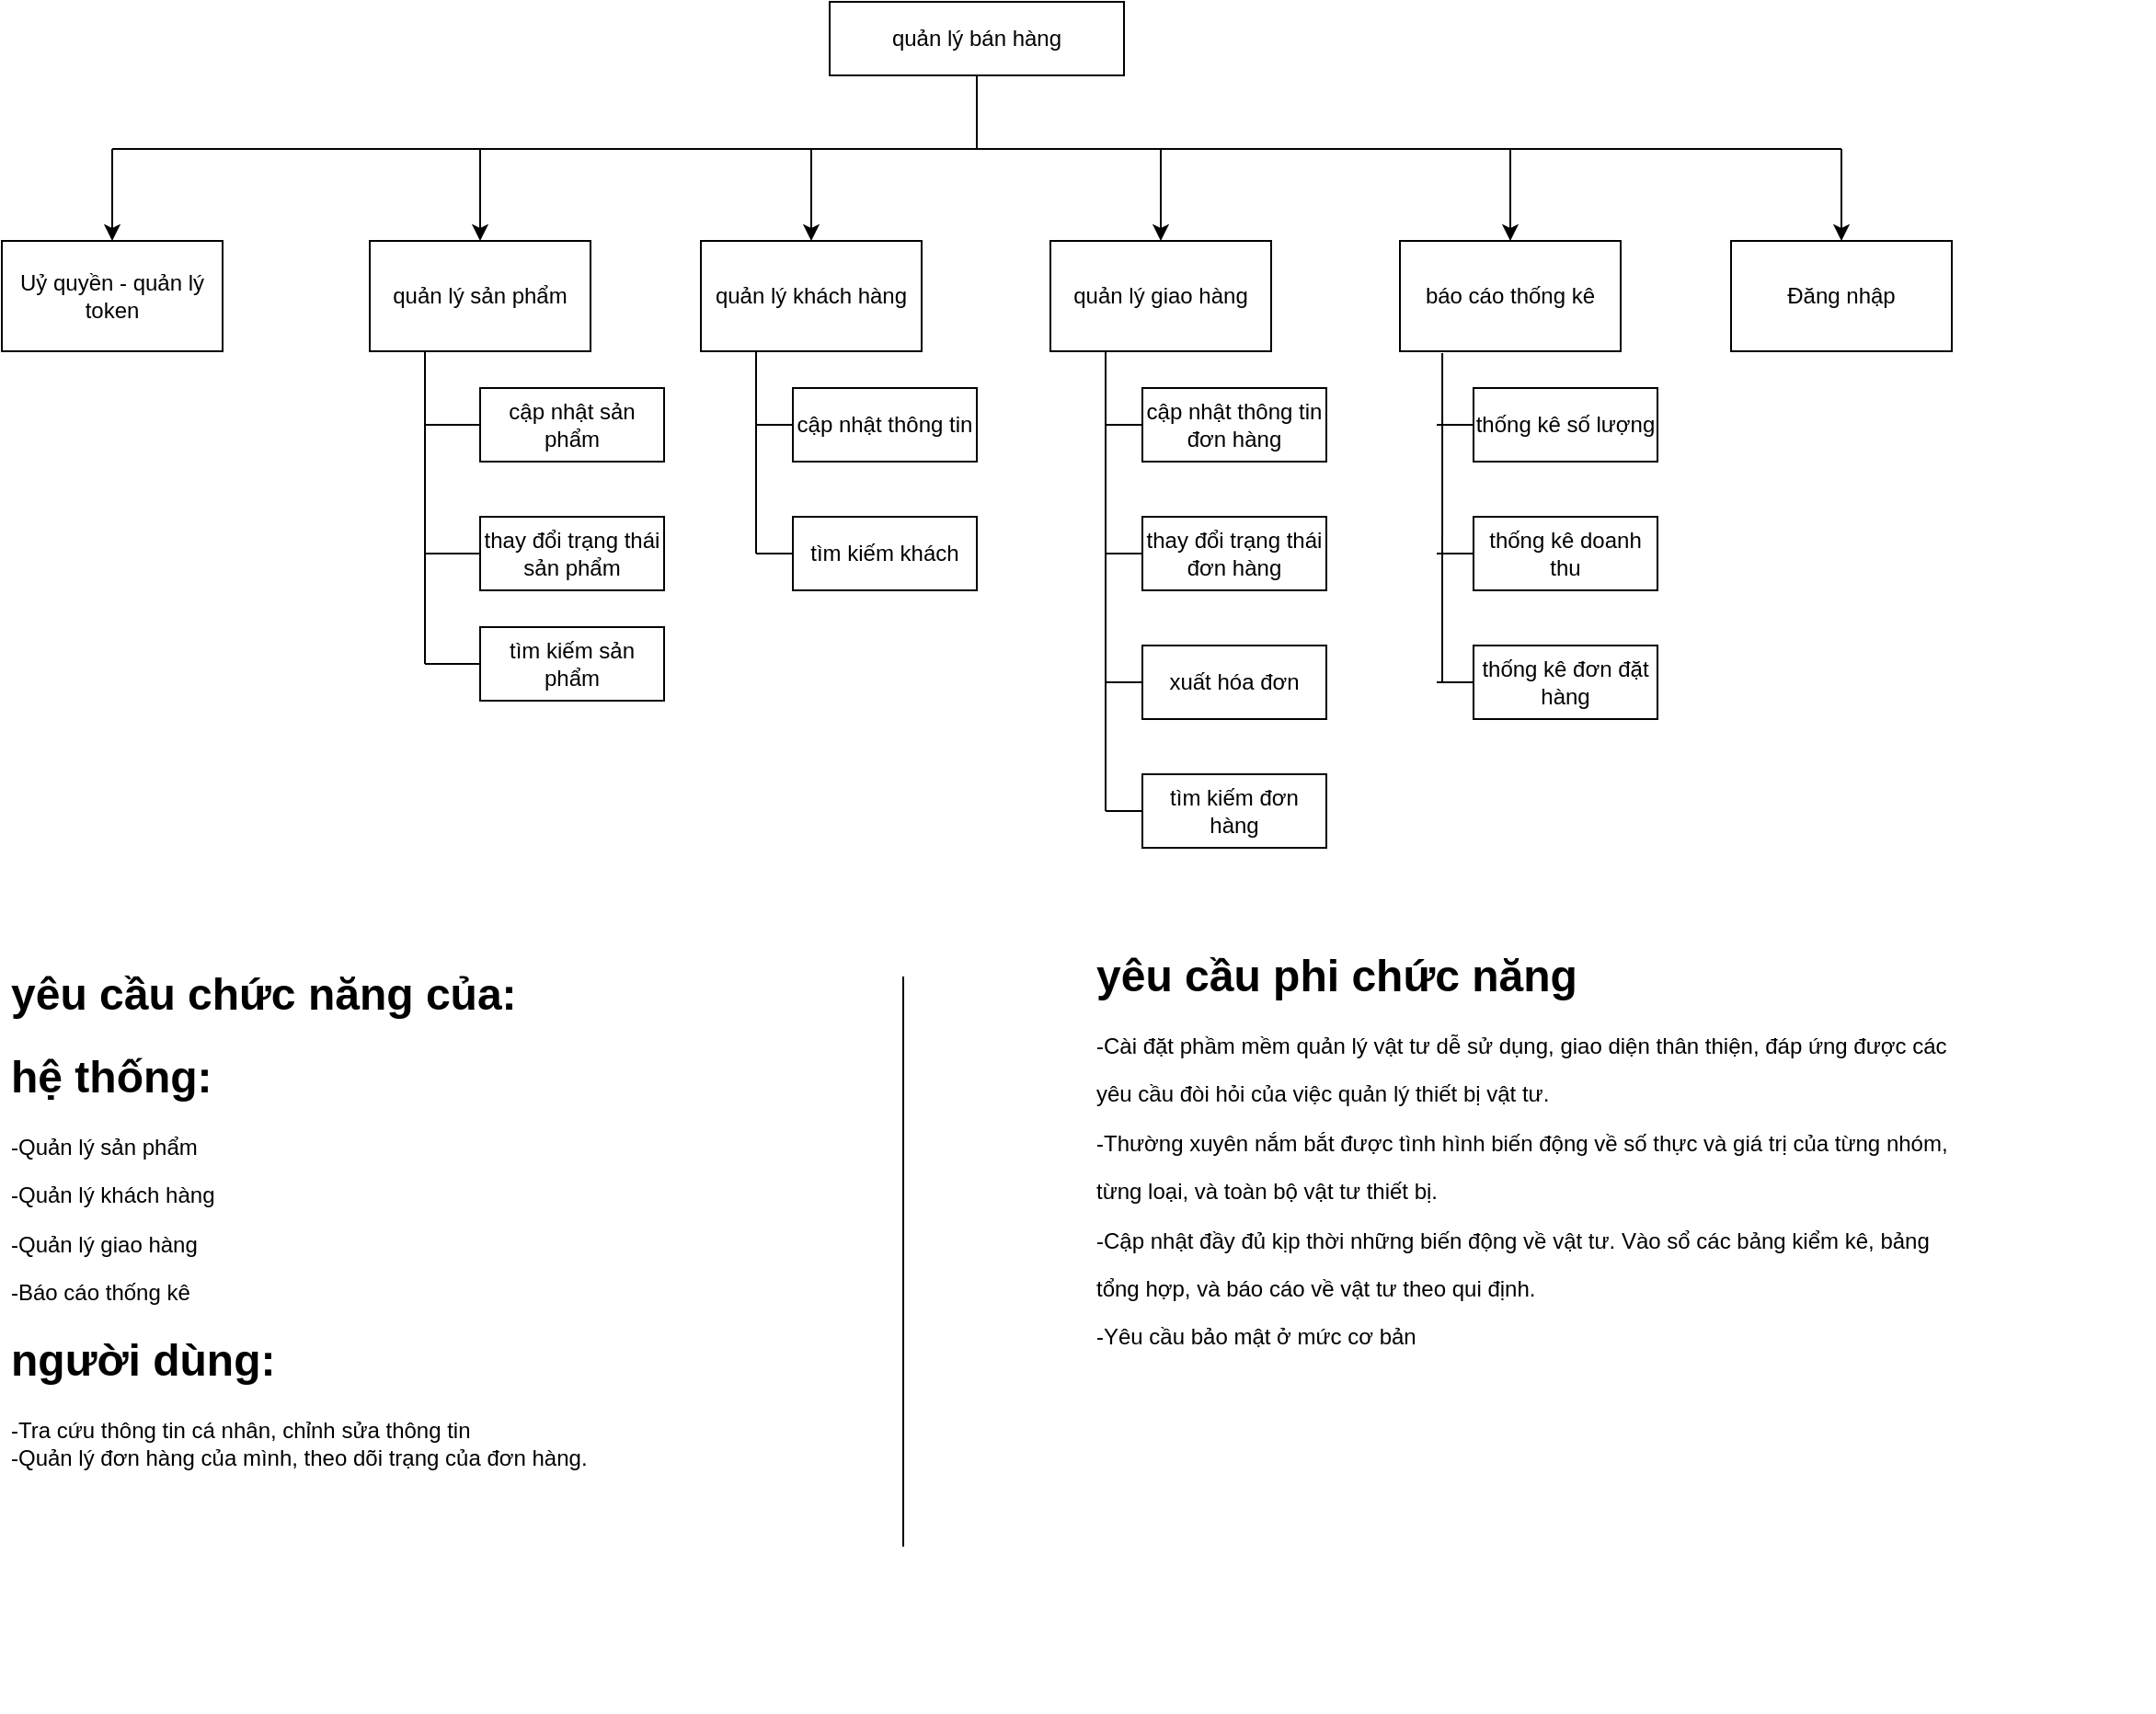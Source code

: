 <mxfile version="13.7.7" type="github" pages="2">
  <diagram id="61rkjz9Lp1AConV59vIG" name="Page-1">
    <mxGraphModel dx="1629" dy="494" grid="1" gridSize="10" guides="1" tooltips="1" connect="1" arrows="1" fold="1" page="1" pageScale="1" pageWidth="827" pageHeight="1169" math="0" shadow="0">
      <root>
        <mxCell id="0" />
        <mxCell id="1" parent="0" />
        <mxCell id="kTmqHJCevsjbYoyHa1JA-1" value="quản lý bán hàng" style="rounded=0;whiteSpace=wrap;html=1;" parent="1" vertex="1">
          <mxGeometry x="360" y="80" width="160" height="40" as="geometry" />
        </mxCell>
        <mxCell id="kTmqHJCevsjbYoyHa1JA-2" style="edgeStyle=orthogonalEdgeStyle;rounded=0;orthogonalLoop=1;jettySize=auto;html=1;exitX=0.5;exitY=1;exitDx=0;exitDy=0;" parent="1" source="kTmqHJCevsjbYoyHa1JA-1" target="kTmqHJCevsjbYoyHa1JA-1" edge="1">
          <mxGeometry relative="1" as="geometry" />
        </mxCell>
        <mxCell id="kTmqHJCevsjbYoyHa1JA-3" value="quản lý sản phẩm" style="rounded=0;whiteSpace=wrap;html=1;" parent="1" vertex="1">
          <mxGeometry x="110" y="210" width="120" height="60" as="geometry" />
        </mxCell>
        <mxCell id="kTmqHJCevsjbYoyHa1JA-4" value="quản lý khách hàng" style="rounded=0;whiteSpace=wrap;html=1;" parent="1" vertex="1">
          <mxGeometry x="290" y="210" width="120" height="60" as="geometry" />
        </mxCell>
        <mxCell id="kTmqHJCevsjbYoyHa1JA-5" value="quản lý giao hàng" style="rounded=0;whiteSpace=wrap;html=1;" parent="1" vertex="1">
          <mxGeometry x="480" y="210" width="120" height="60" as="geometry" />
        </mxCell>
        <mxCell id="kTmqHJCevsjbYoyHa1JA-6" value="báo cáo thống kê" style="rounded=0;whiteSpace=wrap;html=1;" parent="1" vertex="1">
          <mxGeometry x="670" y="210" width="120" height="60" as="geometry" />
        </mxCell>
        <mxCell id="kTmqHJCevsjbYoyHa1JA-7" value="" style="endArrow=none;html=1;" parent="1" edge="1">
          <mxGeometry width="50" height="50" relative="1" as="geometry">
            <mxPoint x="-30" y="160" as="sourcePoint" />
            <mxPoint x="910" y="160" as="targetPoint" />
          </mxGeometry>
        </mxCell>
        <mxCell id="kTmqHJCevsjbYoyHa1JA-9" value="" style="endArrow=classic;html=1;entryX=0.5;entryY=0;entryDx=0;entryDy=0;" parent="1" target="kTmqHJCevsjbYoyHa1JA-3" edge="1">
          <mxGeometry width="50" height="50" relative="1" as="geometry">
            <mxPoint x="170" y="160" as="sourcePoint" />
            <mxPoint x="440" y="390" as="targetPoint" />
          </mxGeometry>
        </mxCell>
        <mxCell id="kTmqHJCevsjbYoyHa1JA-10" value="" style="endArrow=classic;html=1;entryX=0.5;entryY=0;entryDx=0;entryDy=0;" parent="1" target="kTmqHJCevsjbYoyHa1JA-4" edge="1">
          <mxGeometry width="50" height="50" relative="1" as="geometry">
            <mxPoint x="350" y="160" as="sourcePoint" />
            <mxPoint x="440" y="390" as="targetPoint" />
          </mxGeometry>
        </mxCell>
        <mxCell id="kTmqHJCevsjbYoyHa1JA-11" value="" style="endArrow=classic;html=1;entryX=0.5;entryY=0;entryDx=0;entryDy=0;" parent="1" target="kTmqHJCevsjbYoyHa1JA-5" edge="1">
          <mxGeometry width="50" height="50" relative="1" as="geometry">
            <mxPoint x="540" y="160" as="sourcePoint" />
            <mxPoint x="550" y="210" as="targetPoint" />
          </mxGeometry>
        </mxCell>
        <mxCell id="kTmqHJCevsjbYoyHa1JA-12" value="" style="endArrow=classic;html=1;entryX=0.5;entryY=0;entryDx=0;entryDy=0;" parent="1" target="kTmqHJCevsjbYoyHa1JA-6" edge="1">
          <mxGeometry width="50" height="50" relative="1" as="geometry">
            <mxPoint x="730" y="160" as="sourcePoint" />
            <mxPoint x="440" y="390" as="targetPoint" />
          </mxGeometry>
        </mxCell>
        <mxCell id="kTmqHJCevsjbYoyHa1JA-13" value="" style="endArrow=none;html=1;" parent="1" edge="1">
          <mxGeometry width="50" height="50" relative="1" as="geometry">
            <mxPoint x="440" y="120" as="sourcePoint" />
            <mxPoint x="440" y="160" as="targetPoint" />
          </mxGeometry>
        </mxCell>
        <mxCell id="kTmqHJCevsjbYoyHa1JA-17" value="cập nhật thông tin" style="rounded=0;whiteSpace=wrap;html=1;" parent="1" vertex="1">
          <mxGeometry x="340" y="290" width="100" height="40" as="geometry" />
        </mxCell>
        <mxCell id="kTmqHJCevsjbYoyHa1JA-18" value="cập nhật sản phẩm" style="rounded=0;whiteSpace=wrap;html=1;" parent="1" vertex="1">
          <mxGeometry x="170" y="290" width="100" height="40" as="geometry" />
        </mxCell>
        <mxCell id="kTmqHJCevsjbYoyHa1JA-22" value="cập nhật thông tin đơn hàng" style="rounded=0;whiteSpace=wrap;html=1;" parent="1" vertex="1">
          <mxGeometry x="530" y="290" width="100" height="40" as="geometry" />
        </mxCell>
        <mxCell id="kTmqHJCevsjbYoyHa1JA-23" value="thay đổi trạng thái đơn hàng" style="rounded=0;whiteSpace=wrap;html=1;" parent="1" vertex="1">
          <mxGeometry x="530" y="360" width="100" height="40" as="geometry" />
        </mxCell>
        <mxCell id="kTmqHJCevsjbYoyHa1JA-26" value="thống kê số lượng" style="rounded=0;whiteSpace=wrap;html=1;" parent="1" vertex="1">
          <mxGeometry x="710" y="290" width="100" height="40" as="geometry" />
        </mxCell>
        <mxCell id="kTmqHJCevsjbYoyHa1JA-27" value="thống kê doanh thu" style="rounded=0;whiteSpace=wrap;html=1;" parent="1" vertex="1">
          <mxGeometry x="710" y="360" width="100" height="40" as="geometry" />
        </mxCell>
        <mxCell id="kTmqHJCevsjbYoyHa1JA-28" value="thống kê đơn đặt hàng" style="rounded=0;whiteSpace=wrap;html=1;" parent="1" vertex="1">
          <mxGeometry x="710" y="430" width="100" height="40" as="geometry" />
        </mxCell>
        <mxCell id="kTmqHJCevsjbYoyHa1JA-30" value="" style="endArrow=none;html=1;exitX=0.25;exitY=1;exitDx=0;exitDy=0;" parent="1" source="kTmqHJCevsjbYoyHa1JA-4" edge="1">
          <mxGeometry width="50" height="50" relative="1" as="geometry">
            <mxPoint x="400" y="430" as="sourcePoint" />
            <mxPoint x="320" y="380" as="targetPoint" />
          </mxGeometry>
        </mxCell>
        <mxCell id="kTmqHJCevsjbYoyHa1JA-31" value="" style="endArrow=none;html=1;exitX=0.25;exitY=1;exitDx=0;exitDy=0;" parent="1" source="kTmqHJCevsjbYoyHa1JA-3" edge="1">
          <mxGeometry width="50" height="50" relative="1" as="geometry">
            <mxPoint x="400" y="430" as="sourcePoint" />
            <mxPoint x="140" y="440" as="targetPoint" />
          </mxGeometry>
        </mxCell>
        <mxCell id="kTmqHJCevsjbYoyHa1JA-32" value="" style="endArrow=none;html=1;exitX=0.25;exitY=1;exitDx=0;exitDy=0;" parent="1" source="kTmqHJCevsjbYoyHa1JA-5" edge="1">
          <mxGeometry width="50" height="50" relative="1" as="geometry">
            <mxPoint x="400" y="430" as="sourcePoint" />
            <mxPoint x="510" y="520" as="targetPoint" />
          </mxGeometry>
        </mxCell>
        <mxCell id="kTmqHJCevsjbYoyHa1JA-34" value="" style="endArrow=none;html=1;entryX=0.192;entryY=1.017;entryDx=0;entryDy=0;entryPerimeter=0;" parent="1" target="kTmqHJCevsjbYoyHa1JA-6" edge="1">
          <mxGeometry width="50" height="50" relative="1" as="geometry">
            <mxPoint x="693" y="450" as="sourcePoint" />
            <mxPoint x="450" y="380" as="targetPoint" />
          </mxGeometry>
        </mxCell>
        <mxCell id="kTmqHJCevsjbYoyHa1JA-35" value="" style="endArrow=none;html=1;exitX=0;exitY=0.5;exitDx=0;exitDy=0;" parent="1" source="kTmqHJCevsjbYoyHa1JA-26" edge="1">
          <mxGeometry width="50" height="50" relative="1" as="geometry">
            <mxPoint x="400" y="400" as="sourcePoint" />
            <mxPoint x="690" y="310" as="targetPoint" />
          </mxGeometry>
        </mxCell>
        <mxCell id="kTmqHJCevsjbYoyHa1JA-37" value="" style="endArrow=none;html=1;exitX=0;exitY=0.5;exitDx=0;exitDy=0;" parent="1" source="kTmqHJCevsjbYoyHa1JA-28" edge="1">
          <mxGeometry width="50" height="50" relative="1" as="geometry">
            <mxPoint x="700" y="550" as="sourcePoint" />
            <mxPoint x="690" y="450" as="targetPoint" />
          </mxGeometry>
        </mxCell>
        <mxCell id="kTmqHJCevsjbYoyHa1JA-38" value="" style="endArrow=none;html=1;exitX=0;exitY=0.5;exitDx=0;exitDy=0;" parent="1" source="kTmqHJCevsjbYoyHa1JA-27" edge="1">
          <mxGeometry width="50" height="50" relative="1" as="geometry">
            <mxPoint x="690" y="580" as="sourcePoint" />
            <mxPoint x="690" y="380" as="targetPoint" />
          </mxGeometry>
        </mxCell>
        <mxCell id="kTmqHJCevsjbYoyHa1JA-41" value="" style="endArrow=none;html=1;entryX=0;entryY=0.5;entryDx=0;entryDy=0;" parent="1" target="kTmqHJCevsjbYoyHa1JA-17" edge="1">
          <mxGeometry width="50" height="50" relative="1" as="geometry">
            <mxPoint x="320" y="310" as="sourcePoint" />
            <mxPoint x="440" y="210" as="targetPoint" />
          </mxGeometry>
        </mxCell>
        <mxCell id="kTmqHJCevsjbYoyHa1JA-45" value="" style="endArrow=none;html=1;" parent="1" edge="1">
          <mxGeometry width="50" height="50" relative="1" as="geometry">
            <mxPoint x="140" y="310" as="sourcePoint" />
            <mxPoint x="170" y="310" as="targetPoint" />
          </mxGeometry>
        </mxCell>
        <mxCell id="kTmqHJCevsjbYoyHa1JA-46" value="" style="endArrow=none;html=1;exitX=0;exitY=0.5;exitDx=0;exitDy=0;" parent="1" source="kTmqHJCevsjbYoyHa1JA-22" edge="1">
          <mxGeometry width="50" height="50" relative="1" as="geometry">
            <mxPoint x="400" y="390" as="sourcePoint" />
            <mxPoint x="510" y="310" as="targetPoint" />
          </mxGeometry>
        </mxCell>
        <mxCell id="kTmqHJCevsjbYoyHa1JA-47" value="" style="endArrow=none;html=1;exitX=0;exitY=0.5;exitDx=0;exitDy=0;" parent="1" source="kTmqHJCevsjbYoyHa1JA-23" edge="1">
          <mxGeometry width="50" height="50" relative="1" as="geometry">
            <mxPoint x="400" y="390" as="sourcePoint" />
            <mxPoint x="510" y="380" as="targetPoint" />
          </mxGeometry>
        </mxCell>
        <mxCell id="phVmAIVQuDpJWwnpsCzK-1" value="xuất hóa đơn" style="rounded=0;whiteSpace=wrap;html=1;" parent="1" vertex="1">
          <mxGeometry x="530" y="430" width="100" height="40" as="geometry" />
        </mxCell>
        <mxCell id="phVmAIVQuDpJWwnpsCzK-2" value="" style="endArrow=none;html=1;exitX=0;exitY=0.5;exitDx=0;exitDy=0;" parent="1" source="phVmAIVQuDpJWwnpsCzK-1" edge="1">
          <mxGeometry width="50" height="50" relative="1" as="geometry">
            <mxPoint x="400" y="460" as="sourcePoint" />
            <mxPoint x="510" y="450" as="targetPoint" />
          </mxGeometry>
        </mxCell>
        <mxCell id="phVmAIVQuDpJWwnpsCzK-3" value="thay đổi trạng thái sản phẩm" style="rounded=0;whiteSpace=wrap;html=1;" parent="1" vertex="1">
          <mxGeometry x="170" y="360" width="100" height="40" as="geometry" />
        </mxCell>
        <mxCell id="phVmAIVQuDpJWwnpsCzK-4" value="" style="endArrow=none;html=1;" parent="1" edge="1">
          <mxGeometry width="50" height="50" relative="1" as="geometry">
            <mxPoint x="140" y="380" as="sourcePoint" />
            <mxPoint x="170" y="380" as="targetPoint" />
          </mxGeometry>
        </mxCell>
        <mxCell id="phVmAIVQuDpJWwnpsCzK-13" value="" style="endArrow=classic;html=1;entryX=0.5;entryY=0;entryDx=0;entryDy=0;" parent="1" target="h8XSTWzfuWWoR5IS9HZE-3" edge="1">
          <mxGeometry width="50" height="50" relative="1" as="geometry">
            <mxPoint x="910" y="160" as="sourcePoint" />
            <mxPoint x="910" y="210" as="targetPoint" />
          </mxGeometry>
        </mxCell>
        <mxCell id="phVmAIVQuDpJWwnpsCzK-17" value="tìm kiếm đơn hàng" style="rounded=0;whiteSpace=wrap;html=1;" parent="1" vertex="1">
          <mxGeometry x="530" y="500" width="100" height="40" as="geometry" />
        </mxCell>
        <mxCell id="phVmAIVQuDpJWwnpsCzK-18" value="" style="endArrow=none;html=1;exitX=0;exitY=0.5;exitDx=0;exitDy=0;" parent="1" source="phVmAIVQuDpJWwnpsCzK-17" edge="1">
          <mxGeometry width="50" height="50" relative="1" as="geometry">
            <mxPoint x="400" y="530" as="sourcePoint" />
            <mxPoint x="510" y="520" as="targetPoint" />
          </mxGeometry>
        </mxCell>
        <mxCell id="phVmAIVQuDpJWwnpsCzK-19" value="tìm kiếm khách" style="rounded=0;whiteSpace=wrap;html=1;" parent="1" vertex="1">
          <mxGeometry x="340" y="360" width="100" height="40" as="geometry" />
        </mxCell>
        <mxCell id="phVmAIVQuDpJWwnpsCzK-20" value="" style="endArrow=none;html=1;exitX=0;exitY=0.5;exitDx=0;exitDy=0;" parent="1" source="phVmAIVQuDpJWwnpsCzK-19" edge="1">
          <mxGeometry width="50" height="50" relative="1" as="geometry">
            <mxPoint x="210" y="390" as="sourcePoint" />
            <mxPoint x="320" y="380" as="targetPoint" />
          </mxGeometry>
        </mxCell>
        <mxCell id="phVmAIVQuDpJWwnpsCzK-21" value="tìm kiếm sản phẩm" style="rounded=0;whiteSpace=wrap;html=1;" parent="1" vertex="1">
          <mxGeometry x="170" y="420" width="100" height="40" as="geometry" />
        </mxCell>
        <mxCell id="phVmAIVQuDpJWwnpsCzK-22" value="" style="endArrow=none;html=1;exitX=0;exitY=0.5;exitDx=0;exitDy=0;" parent="1" source="phVmAIVQuDpJWwnpsCzK-21" edge="1">
          <mxGeometry width="50" height="50" relative="1" as="geometry">
            <mxPoint x="40" y="450" as="sourcePoint" />
            <mxPoint x="140" y="440" as="targetPoint" />
          </mxGeometry>
        </mxCell>
        <mxCell id="phVmAIVQuDpJWwnpsCzK-25" value="&lt;h1&gt;yêu cầu chức năng của:&amp;nbsp;&lt;/h1&gt;&lt;h1&gt;hệ thống:&amp;nbsp; &amp;nbsp; &amp;nbsp; &amp;nbsp; &amp;nbsp; &amp;nbsp; &amp;nbsp; &amp;nbsp; &amp;nbsp; &amp;nbsp; &amp;nbsp;&lt;/h1&gt;&lt;p&gt;-Quản lý sản phẩm&lt;/p&gt;&lt;p&gt;-Quản lý khách hàng&lt;/p&gt;&lt;p&gt;-Quản lý giao hàng&lt;/p&gt;&lt;p&gt;-Báo cáo thống kê&lt;/p&gt;&lt;h1&gt;người dùng:&lt;/h1&gt;&lt;div&gt;-Tra cứu thông tin cá nhân, chỉnh sửa thông tin&lt;/div&gt;&lt;div&gt;-Quản lý đơn hàng của mình, theo dõi trạng của đơn hàng.&lt;/div&gt;" style="text;html=1;strokeColor=none;fillColor=none;spacing=5;spacingTop=-20;whiteSpace=wrap;overflow=hidden;rounded=0;" parent="1" vertex="1">
          <mxGeometry x="-90" y="600" width="460" height="410" as="geometry" />
        </mxCell>
        <mxCell id="phVmAIVQuDpJWwnpsCzK-26" value="&lt;h1&gt;yêu cầu phi chức năng&lt;/h1&gt;&lt;p&gt;-Cài đặt phầm mềm quản lý vật tư dễ sử dụng, giao diện thân thiện, đáp ứng được các&lt;/p&gt;&lt;p&gt;yêu cầu đòi hỏi của việc quản lý thiết bị vật tư.&lt;/p&gt;&lt;p&gt;-Thường xuyên nắm bắt được tình hình biến động về số thực và giá trị của từng nhóm,&lt;/p&gt;&lt;p&gt;từng loại, và toàn bộ vật tư thiết bị.&lt;/p&gt;&lt;p&gt;-Cập nhật đầy đủ kịp thời những biến động về vật tư. Vào sổ các bảng kiểm kê, bảng&lt;/p&gt;&lt;p&gt;tổng hợp, và báo cáo về vật tư theo qui định.&lt;/p&gt;&lt;p&gt;-Yêu cầu bảo mật ở mức cơ bản&lt;br&gt;&lt;/p&gt;" style="text;html=1;strokeColor=none;fillColor=none;spacing=5;spacingTop=-20;whiteSpace=wrap;overflow=hidden;rounded=0;" parent="1" vertex="1">
          <mxGeometry x="500" y="590" width="580" height="330" as="geometry" />
        </mxCell>
        <mxCell id="phVmAIVQuDpJWwnpsCzK-27" value="" style="endArrow=none;html=1;" parent="1" edge="1">
          <mxGeometry width="50" height="50" relative="1" as="geometry">
            <mxPoint x="400" y="610" as="sourcePoint" />
            <mxPoint x="400" y="920" as="targetPoint" />
          </mxGeometry>
        </mxCell>
        <mxCell id="h8XSTWzfuWWoR5IS9HZE-1" value="" style="endArrow=classic;html=1;entryX=0.5;entryY=0;entryDx=0;entryDy=0;" edge="1" parent="1" target="h8XSTWzfuWWoR5IS9HZE-2">
          <mxGeometry width="50" height="50" relative="1" as="geometry">
            <mxPoint x="-30" y="160" as="sourcePoint" />
            <mxPoint x="-30" y="210" as="targetPoint" />
          </mxGeometry>
        </mxCell>
        <mxCell id="h8XSTWzfuWWoR5IS9HZE-2" value="Uỷ quyền - quản lý token" style="rounded=0;whiteSpace=wrap;html=1;" vertex="1" parent="1">
          <mxGeometry x="-90" y="210" width="120" height="60" as="geometry" />
        </mxCell>
        <mxCell id="h8XSTWzfuWWoR5IS9HZE-3" value="Đăng nhập" style="rounded=0;whiteSpace=wrap;html=1;" vertex="1" parent="1">
          <mxGeometry x="850" y="210" width="120" height="60" as="geometry" />
        </mxCell>
      </root>
    </mxGraphModel>
  </diagram>
  <diagram id="ufuE1Ecq5jh5dPDCyW_U" name="Page-2">
    <mxGraphModel dx="1629" dy="494" grid="1" gridSize="10" guides="1" tooltips="1" connect="1" arrows="1" fold="1" page="1" pageScale="1" pageWidth="827" pageHeight="1169" math="0" shadow="0">
      <root>
        <mxCell id="1uaEtgSAzZ2rHzgdi-1v-0" />
        <mxCell id="1uaEtgSAzZ2rHzgdi-1v-1" parent="1uaEtgSAzZ2rHzgdi-1v-0" />
        <mxCell id="1uaEtgSAzZ2rHzgdi-1v-2" value="&lt;h1&gt;Yêu cầu chức năng mức tổng quát&lt;/h1&gt;&lt;p&gt;&lt;font style=&quot;font-size: 18px&quot;&gt;1. Quản lý sản phẩm bán trên lazada và bán local.&lt;/font&gt;&lt;/p&gt;&lt;p&gt;&lt;font style=&quot;font-size: 18px&quot;&gt;&lt;br&gt;&lt;/font&gt;&lt;/p&gt;&lt;p&gt;&lt;font size=&quot;3&quot;&gt;&lt;br&gt;&lt;/font&gt;&lt;/p&gt;&lt;p&gt;&lt;font size=&quot;3&quot;&gt;&lt;br&gt;&lt;/font&gt;&lt;/p&gt;&lt;p&gt;&lt;font size=&quot;3&quot;&gt;&lt;br&gt;&lt;/font&gt;&lt;/p&gt;&lt;p&gt;&lt;font size=&quot;3&quot;&gt;&lt;br&gt;&lt;/font&gt;&lt;/p&gt;&lt;p&gt;&lt;font size=&quot;3&quot;&gt;&lt;br&gt;&lt;/font&gt;&lt;/p&gt;&lt;p&gt;&lt;font size=&quot;3&quot;&gt;&lt;br&gt;&lt;/font&gt;&lt;/p&gt;&lt;p&gt;&lt;font size=&quot;3&quot;&gt;&lt;br&gt;&lt;/font&gt;&lt;/p&gt;&lt;p&gt;&lt;font size=&quot;3&quot;&gt;&lt;br&gt;&lt;/font&gt;&lt;/p&gt;&lt;p&gt;&lt;font size=&quot;3&quot;&gt;&lt;br&gt;&lt;/font&gt;&lt;/p&gt;&lt;p&gt;&lt;font size=&quot;3&quot;&gt;2. Quản lý giao hàng và đơn hàng trên lazada và local riêng biệt.&lt;/font&gt;&lt;/p&gt;&lt;p&gt;&lt;font size=&quot;3&quot;&gt;&lt;br&gt;&lt;/font&gt;&lt;/p&gt;&lt;p&gt;&lt;font size=&quot;3&quot;&gt;&lt;br&gt;&lt;/font&gt;&lt;/p&gt;&lt;p&gt;&lt;font size=&quot;3&quot;&gt;&lt;br&gt;&lt;/font&gt;&lt;/p&gt;&lt;p&gt;&lt;font size=&quot;3&quot;&gt;&lt;br&gt;&lt;/font&gt;&lt;/p&gt;&lt;p&gt;&lt;font size=&quot;3&quot;&gt;&lt;br&gt;&lt;/font&gt;&lt;/p&gt;&lt;p&gt;&lt;font size=&quot;3&quot;&gt;&lt;br&gt;&lt;/font&gt;&lt;/p&gt;&lt;p&gt;&lt;font size=&quot;3&quot;&gt;&lt;br&gt;&lt;/font&gt;&lt;/p&gt;&lt;p&gt;&lt;font size=&quot;3&quot;&gt;&lt;br&gt;&lt;/font&gt;&lt;/p&gt;&lt;p&gt;&lt;font size=&quot;3&quot;&gt;&lt;br&gt;&lt;/font&gt;&lt;/p&gt;&lt;p&gt;&lt;font size=&quot;3&quot;&gt;&lt;br&gt;&lt;/font&gt;&lt;/p&gt;&lt;p&gt;&lt;font size=&quot;3&quot;&gt;&lt;br&gt;&lt;/font&gt;&lt;/p&gt;&lt;p&gt;&lt;font size=&quot;3&quot;&gt;&lt;br&gt;&lt;/font&gt;&lt;/p&gt;&lt;p&gt;&lt;font size=&quot;3&quot;&gt;&lt;br&gt;&lt;/font&gt;&lt;/p&gt;&lt;p&gt;&lt;font size=&quot;3&quot;&gt;&lt;br&gt;&lt;/font&gt;&lt;/p&gt;&lt;p&gt;&lt;font size=&quot;3&quot;&gt;&lt;br&gt;&lt;/font&gt;&lt;/p&gt;&lt;p&gt;&lt;font size=&quot;3&quot;&gt;&lt;br&gt;&lt;/font&gt;&lt;/p&gt;&lt;p&gt;&lt;font size=&quot;3&quot;&gt;&lt;br&gt;&lt;/font&gt;&lt;/p&gt;&lt;p&gt;&lt;font size=&quot;3&quot;&gt;&lt;br&gt;&lt;/font&gt;&lt;/p&gt;&lt;p&gt;&lt;font size=&quot;3&quot;&gt;3. Quản lý khách hàng local&lt;/font&gt;&lt;/p&gt;&lt;p&gt;&lt;font size=&quot;3&quot;&gt;&lt;br&gt;&lt;/font&gt;&lt;/p&gt;&lt;p&gt;&lt;font size=&quot;3&quot;&gt;&lt;br&gt;&lt;/font&gt;&lt;/p&gt;&lt;p&gt;&lt;font size=&quot;3&quot;&gt;&lt;br&gt;&lt;/font&gt;&lt;/p&gt;&lt;p&gt;&lt;font size=&quot;3&quot;&gt;4. Ủy quyền (&lt;/font&gt;&lt;span style=&quot;color: rgb(51 , 51 , 51) ; font-family: &amp;#34;roboto&amp;#34; , &amp;#34;helvetica&amp;#34; , &amp;#34;tahoma&amp;#34; , &amp;#34;arial&amp;#34; , &amp;#34;hiragino sans gb&amp;#34; , &amp;#34;microsoft yahei&amp;#34; , &amp;#34;simsun&amp;#34; , sans-serif ; letter-spacing: 0.2px ; background-color: rgb(255 , 255 , 255)&quot;&gt;&lt;font size=&quot;3&quot;&gt;authorization&lt;/font&gt;&lt;/span&gt;&lt;font size=&quot;3&quot;&gt;) người bán trên lazada&lt;/font&gt;&lt;/p&gt;&lt;p&gt;&lt;font size=&quot;3&quot;&gt;&lt;br&gt;&lt;/font&gt;&lt;/p&gt;&lt;p&gt;&lt;font size=&quot;3&quot;&gt;&lt;br&gt;&lt;/font&gt;&lt;/p&gt;&lt;p&gt;&lt;font size=&quot;3&quot;&gt;5. Báo cáo thống kê&lt;/font&gt;&lt;/p&gt;&lt;p&gt;&lt;font size=&quot;3&quot;&gt;&lt;br&gt;&lt;/font&gt;&lt;/p&gt;&lt;p&gt;&lt;font size=&quot;3&quot;&gt;&lt;br&gt;&lt;/font&gt;&lt;/p&gt;&lt;p&gt;&lt;font size=&quot;3&quot;&gt;&lt;br&gt;&lt;/font&gt;&lt;/p&gt;&lt;p&gt;&lt;font size=&quot;3&quot;&gt;&lt;br&gt;&lt;/font&gt;&lt;/p&gt;&lt;p&gt;&lt;font size=&quot;3&quot;&gt;&lt;br&gt;&lt;/font&gt;&lt;/p&gt;&lt;p&gt;&lt;font size=&quot;3&quot;&gt;6. Đăng nhập tài khoản người dùng&lt;/font&gt;&lt;/p&gt;" style="text;html=1;strokeColor=none;fillColor=none;spacing=5;spacingTop=-20;whiteSpace=wrap;overflow=hidden;rounded=0;" vertex="1" parent="1uaEtgSAzZ2rHzgdi-1v-1">
          <mxGeometry x="-10" y="10" width="410" height="1600" as="geometry" />
        </mxCell>
        <mxCell id="1uaEtgSAzZ2rHzgdi-1v-3" value="&lt;h1&gt;Yêu cầu chức năng mức chi tiết&lt;/h1&gt;&lt;p&gt;&lt;font style=&quot;font-size: 18px&quot;&gt;1.1 Thêm sản phẩm bằng form từ phần mềm, sau đó cập nhật lên lazada và lưu vào database.&lt;/font&gt;&lt;/p&gt;&lt;p&gt;&lt;font size=&quot;3&quot;&gt;1.2 Thêm sản phẩm từ lazada sau đó lưu vào database&lt;/font&gt;&lt;/p&gt;&lt;p&gt;&lt;font size=&quot;3&quot;&gt;1.3 Cập nhật sản phẩm: phần mềm hiển thị tất cả thông tin sản phẩm và cho phép người dùng sửa thông tin. Sau khi nhấn lưu sản phẩm được cập nhật lên lazada và cập nhật vào database.&lt;/font&gt;&lt;/p&gt;&lt;p&gt;&lt;font size=&quot;3&quot;&gt;1.4 Xóa sản phẩm: phần mềm cho phép người dùng xóa sản phẩm, và cập nhật sản phẩm bị xóa lên lazada và database. Sản phẩm xóa không mất đi trong database mà được thay đổi trạng thái hiển thị.&lt;/font&gt;&lt;/p&gt;&lt;p&gt;&lt;font size=&quot;3&quot;&gt;1.5 Tìm kiếm sản phẩm: tìm kiếm theo nhiều tiêu chí (parameter) cùng một lúc.&lt;/font&gt;&lt;/p&gt;&lt;p&gt;&lt;span style=&quot;font-size: medium&quot;&gt;2.1 Lấy và hiển thị đơn hàng từ laz trong một trang riêng.&lt;/span&gt;&lt;br&gt;&lt;/p&gt;&lt;p&gt;&lt;font size=&quot;3&quot;&gt;2.2 In team vận chuyển lấy từ laz khi đơn hàng ở cả hai trạng thái pending và ready to ship.&lt;/font&gt;&lt;/p&gt;&lt;p&gt;&lt;font size=&quot;3&quot;&gt;2.3 Cập nhật đơn hàng đang ở trạng thái pending sang ready to ship hoặc từ pending sang cancled.&lt;/font&gt;&lt;/p&gt;&lt;p&gt;&lt;font size=&quot;3&quot;&gt;2.4 Tìm kiếm đơn hàng theo nhiều tiêu chí (parameter) cùng một lúc.&lt;/font&gt;&lt;/p&gt;&lt;p&gt;&lt;font size=&quot;3&quot;&gt;2.4 Lập đơn hàng local và hiển thị trong trang riêng.&lt;/font&gt;&lt;/p&gt;&lt;p&gt;&lt;font size=&quot;3&quot;&gt;2.6 Đơn hàng local được lập bằng cách chọn từ list sản phẩm, có thể hiển thị list bằng cách tìm kiếm. Đơn hàng local chứa thông tin khách hàng local hoặc không. Địa chỉ giao hàng có thể trống hoặc có. Địa chỉ giao hàng mặc định là địa chỉ của khách hàng, có thể thay đổi được địa chỉ giao hàng ngay trên form lập hóa đơn.&lt;/font&gt;&lt;/p&gt;&lt;p&gt;&lt;font size=&quot;3&quot;&gt;2.7 Đơn hàng local trả trước và trả sau. Nếu khách hàng đã chuyển khoảng trước toàn bộ hoặc chuyển khoảng đặt cọc, người dùng có thể điền số tiền đã trả, và đơn hàng tự động hiển thì số tiền còn lại cần thanh toán.&lt;/font&gt;&lt;/p&gt;&lt;p&gt;&lt;font size=&quot;3&quot;&gt;2.8 Quản lý trạng thái giao hàng của đơn hàng local. Đơn hàng local có thể thay đổi trạng thái tùy ý giữa 3 trạng thái ( chờ giao, đã giao, đã hủy ).&lt;/font&gt;&lt;/p&gt;&lt;p&gt;&lt;font size=&quot;3&quot;&gt;2.9 Xuất hóa đơn từ đơn hàng local. Xuất thành file pdf. Chứa các thông tin về sản phẩm, thông tin người mua, địa chỉ giao hàng.&lt;/font&gt;&lt;/p&gt;&lt;p&gt;&lt;font size=&quot;3&quot;&gt;3.1 Người dùng thêm khách hàng local vơi thông tin gồm tên, sđt, địa chỉ mặc định (có thể có hoặc không).&lt;/font&gt;&lt;/p&gt;&lt;p&gt;&lt;font size=&quot;3&quot;&gt;3.2 Thay đổi thông tin khách hàng.&lt;/font&gt;&lt;/p&gt;&lt;p&gt;&lt;font size=&quot;3&quot;&gt;3.3 Xóa khách hàng.&lt;/font&gt;&lt;/p&gt;&lt;p&gt;&lt;font size=&quot;3&quot;&gt;3.4 Tìm kiếm khách hàng.&lt;/font&gt;&lt;/p&gt;&lt;p&gt;&lt;font size=&quot;3&quot;&gt;4.1 Dẫn link người dùng đến trang authorziation của laz, sau khi người dùng đăng nhập môt token sẽ đc gửi về web, thông qua parameter. Yêu cầu lữu trữ token đó và refesh token tự động.&lt;/font&gt;&lt;/p&gt;&lt;p&gt;&lt;font size=&quot;3&quot;&gt;5.1 Thống kê theo tiêu chí (parameter). Thống kê tổng doanh thu trên từng nền tảng trong một khoảng thời gian.&lt;/font&gt;&lt;/p&gt;&lt;p&gt;&lt;font size=&quot;3&quot;&gt;5.2 Thống kê doanh số và doanh thu bán ra của từng sản phẩm trên từng nền tảng trong một khoảng thời gian.&lt;/font&gt;&lt;/p&gt;&lt;p&gt;&lt;font size=&quot;3&quot;&gt;5.3 Thống kê tổng tiền mua hàng của khách hàng local trong một khoảng thời gian.&lt;/font&gt;&lt;/p&gt;&lt;p&gt;&lt;font size=&quot;3&quot;&gt;6.1 Cung cấp người dùng một tài khoản. Người dùng cần đăng nhập để sử dụng phần mềm&lt;/font&gt;&lt;/p&gt;" style="text;html=1;strokeColor=none;fillColor=none;spacing=5;spacingTop=-20;whiteSpace=wrap;overflow=hidden;rounded=0;" vertex="1" parent="1uaEtgSAzZ2rHzgdi-1v-1">
          <mxGeometry x="400" y="10" width="400" height="1560" as="geometry" />
        </mxCell>
      </root>
    </mxGraphModel>
  </diagram>
</mxfile>
